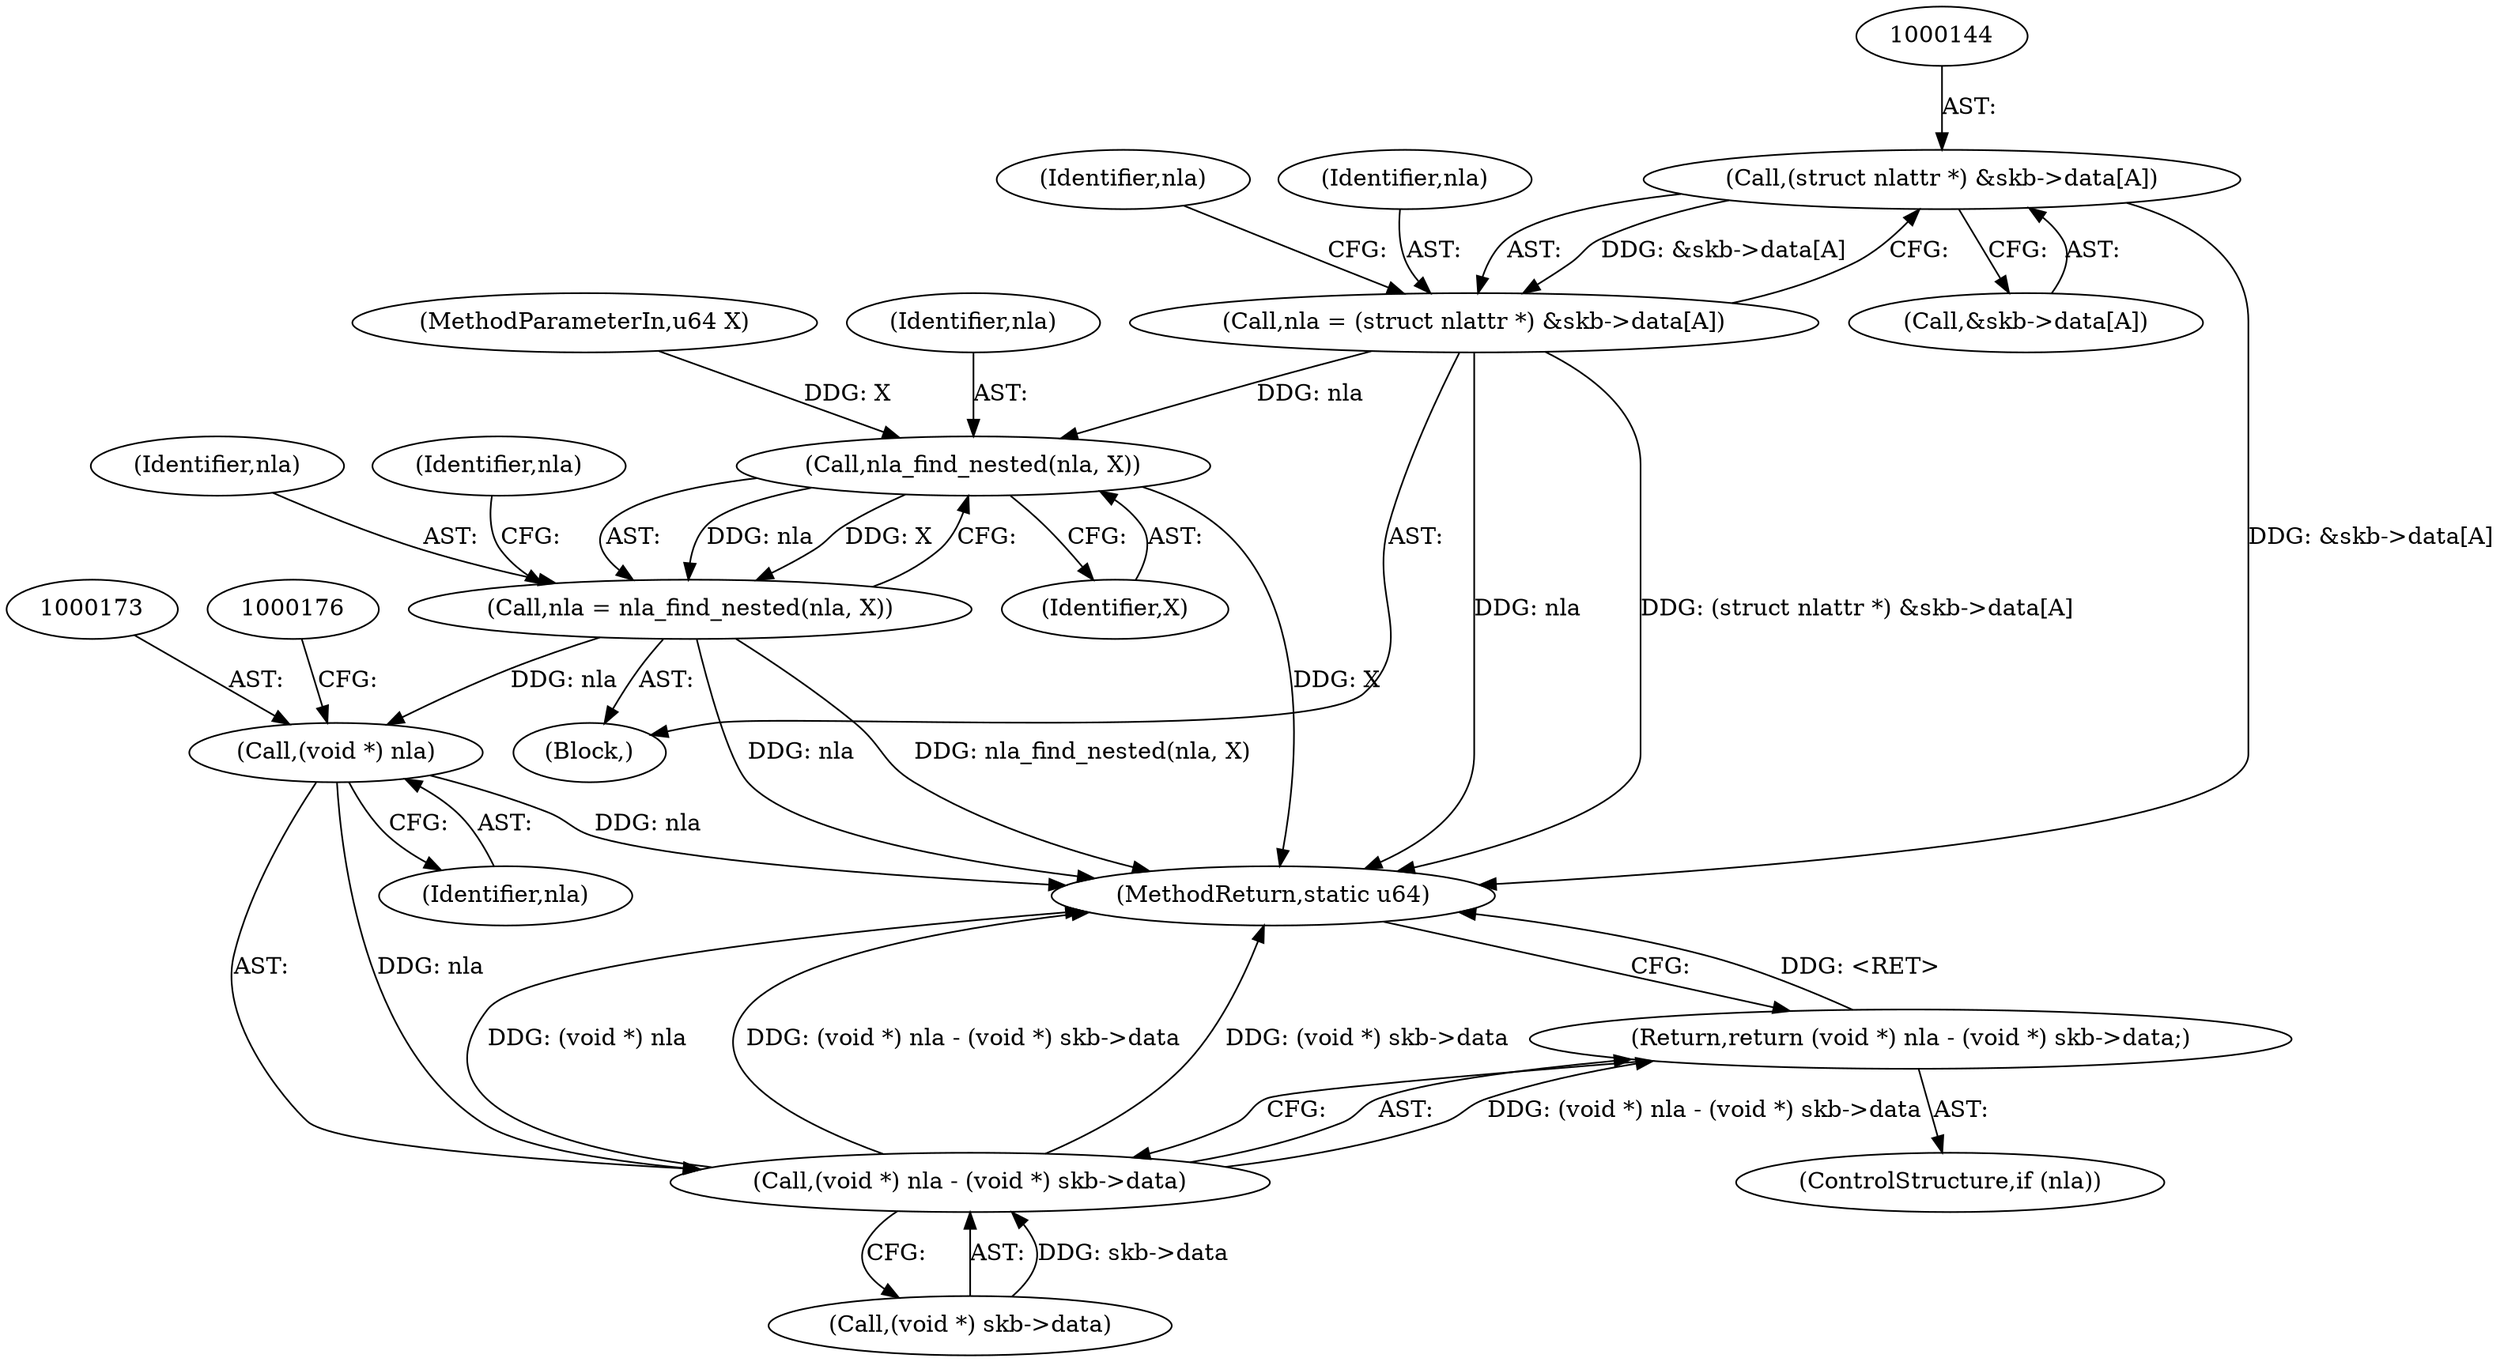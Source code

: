 digraph "0_linux_05ab8f2647e4221cbdb3856dd7d32bd5407316b3_0@array" {
"1000143" [label="(Call,(struct nlattr *) &skb->data[A])"];
"1000141" [label="(Call,nla = (struct nlattr *) &skb->data[A])"];
"1000165" [label="(Call,nla_find_nested(nla, X))"];
"1000163" [label="(Call,nla = nla_find_nested(nla, X))"];
"1000172" [label="(Call,(void *) nla)"];
"1000171" [label="(Call,(void *) nla - (void *) skb->data)"];
"1000170" [label="(Return,return (void *) nla - (void *) skb->data;)"];
"1000175" [label="(Call,(void *) skb->data)"];
"1000154" [label="(Identifier,nla)"];
"1000141" [label="(Call,nla = (struct nlattr *) &skb->data[A])"];
"1000142" [label="(Identifier,nla)"];
"1000103" [label="(MethodParameterIn,u64 X)"];
"1000168" [label="(ControlStructure,if (nla))"];
"1000163" [label="(Call,nla = nla_find_nested(nla, X))"];
"1000170" [label="(Return,return (void *) nla - (void *) skb->data;)"];
"1000164" [label="(Identifier,nla)"];
"1000169" [label="(Identifier,nla)"];
"1000174" [label="(Identifier,nla)"];
"1000106" [label="(Block,)"];
"1000165" [label="(Call,nla_find_nested(nla, X))"];
"1000145" [label="(Call,&skb->data[A])"];
"1000167" [label="(Identifier,X)"];
"1000171" [label="(Call,(void *) nla - (void *) skb->data)"];
"1000166" [label="(Identifier,nla)"];
"1000143" [label="(Call,(struct nlattr *) &skb->data[A])"];
"1000182" [label="(MethodReturn,static u64)"];
"1000172" [label="(Call,(void *) nla)"];
"1000143" -> "1000141"  [label="AST: "];
"1000143" -> "1000145"  [label="CFG: "];
"1000144" -> "1000143"  [label="AST: "];
"1000145" -> "1000143"  [label="AST: "];
"1000141" -> "1000143"  [label="CFG: "];
"1000143" -> "1000182"  [label="DDG: &skb->data[A]"];
"1000143" -> "1000141"  [label="DDG: &skb->data[A]"];
"1000141" -> "1000106"  [label="AST: "];
"1000142" -> "1000141"  [label="AST: "];
"1000154" -> "1000141"  [label="CFG: "];
"1000141" -> "1000182"  [label="DDG: nla"];
"1000141" -> "1000182"  [label="DDG: (struct nlattr *) &skb->data[A]"];
"1000141" -> "1000165"  [label="DDG: nla"];
"1000165" -> "1000163"  [label="AST: "];
"1000165" -> "1000167"  [label="CFG: "];
"1000166" -> "1000165"  [label="AST: "];
"1000167" -> "1000165"  [label="AST: "];
"1000163" -> "1000165"  [label="CFG: "];
"1000165" -> "1000182"  [label="DDG: X"];
"1000165" -> "1000163"  [label="DDG: nla"];
"1000165" -> "1000163"  [label="DDG: X"];
"1000103" -> "1000165"  [label="DDG: X"];
"1000163" -> "1000106"  [label="AST: "];
"1000164" -> "1000163"  [label="AST: "];
"1000169" -> "1000163"  [label="CFG: "];
"1000163" -> "1000182"  [label="DDG: nla"];
"1000163" -> "1000182"  [label="DDG: nla_find_nested(nla, X)"];
"1000163" -> "1000172"  [label="DDG: nla"];
"1000172" -> "1000171"  [label="AST: "];
"1000172" -> "1000174"  [label="CFG: "];
"1000173" -> "1000172"  [label="AST: "];
"1000174" -> "1000172"  [label="AST: "];
"1000176" -> "1000172"  [label="CFG: "];
"1000172" -> "1000182"  [label="DDG: nla"];
"1000172" -> "1000171"  [label="DDG: nla"];
"1000171" -> "1000170"  [label="AST: "];
"1000171" -> "1000175"  [label="CFG: "];
"1000175" -> "1000171"  [label="AST: "];
"1000170" -> "1000171"  [label="CFG: "];
"1000171" -> "1000182"  [label="DDG: (void *) nla"];
"1000171" -> "1000182"  [label="DDG: (void *) nla - (void *) skb->data"];
"1000171" -> "1000182"  [label="DDG: (void *) skb->data"];
"1000171" -> "1000170"  [label="DDG: (void *) nla - (void *) skb->data"];
"1000175" -> "1000171"  [label="DDG: skb->data"];
"1000170" -> "1000168"  [label="AST: "];
"1000182" -> "1000170"  [label="CFG: "];
"1000170" -> "1000182"  [label="DDG: <RET>"];
}
